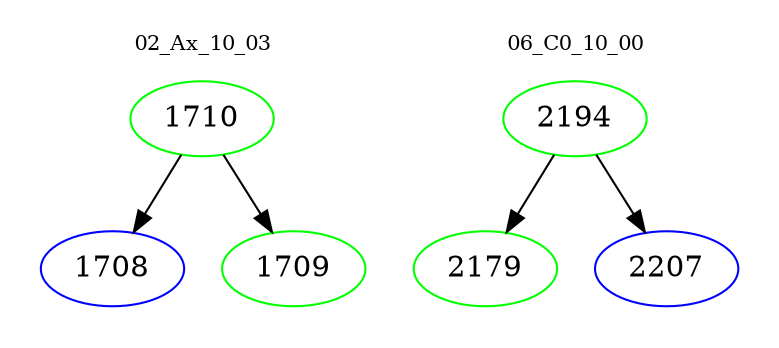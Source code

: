 digraph{
subgraph cluster_0 {
color = white
label = "02_Ax_10_03";
fontsize=10;
T0_1710 [label="1710", color="green"]
T0_1710 -> T0_1708 [color="black"]
T0_1708 [label="1708", color="blue"]
T0_1710 -> T0_1709 [color="black"]
T0_1709 [label="1709", color="green"]
}
subgraph cluster_1 {
color = white
label = "06_C0_10_00";
fontsize=10;
T1_2194 [label="2194", color="green"]
T1_2194 -> T1_2179 [color="black"]
T1_2179 [label="2179", color="green"]
T1_2194 -> T1_2207 [color="black"]
T1_2207 [label="2207", color="blue"]
}
}
